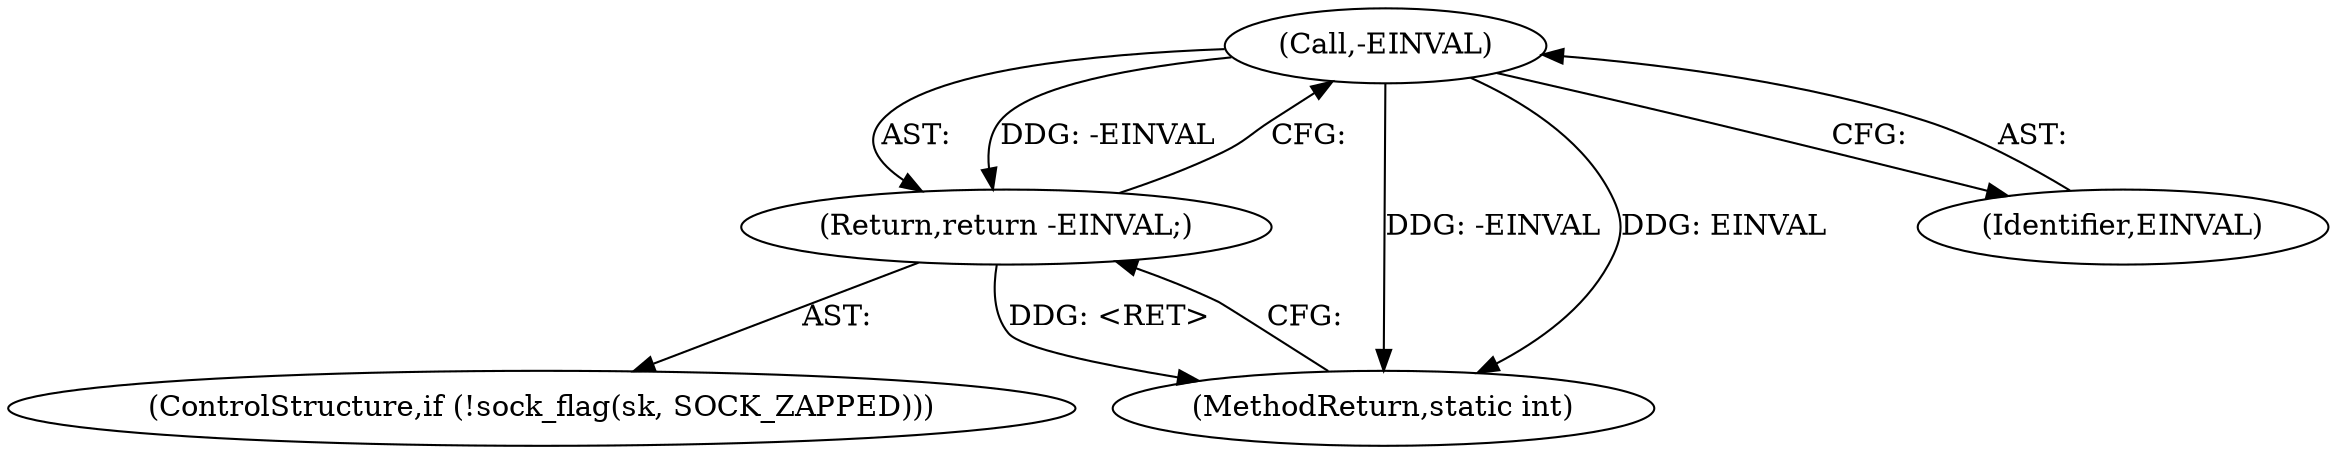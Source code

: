 digraph "1_linux_32c231164b762dddefa13af5a0101032c70b50ef@del" {
"1000130" [label="(Call,-EINVAL)"];
"1000129" [label="(Return,return -EINVAL;)"];
"1000291" [label="(MethodReturn,static int)"];
"1000130" [label="(Call,-EINVAL)"];
"1000124" [label="(ControlStructure,if (!sock_flag(sk, SOCK_ZAPPED)))"];
"1000129" [label="(Return,return -EINVAL;)"];
"1000131" [label="(Identifier,EINVAL)"];
"1000130" -> "1000129"  [label="AST: "];
"1000130" -> "1000131"  [label="CFG: "];
"1000131" -> "1000130"  [label="AST: "];
"1000129" -> "1000130"  [label="CFG: "];
"1000130" -> "1000291"  [label="DDG: -EINVAL"];
"1000130" -> "1000291"  [label="DDG: EINVAL"];
"1000130" -> "1000129"  [label="DDG: -EINVAL"];
"1000129" -> "1000124"  [label="AST: "];
"1000291" -> "1000129"  [label="CFG: "];
"1000129" -> "1000291"  [label="DDG: <RET>"];
}

